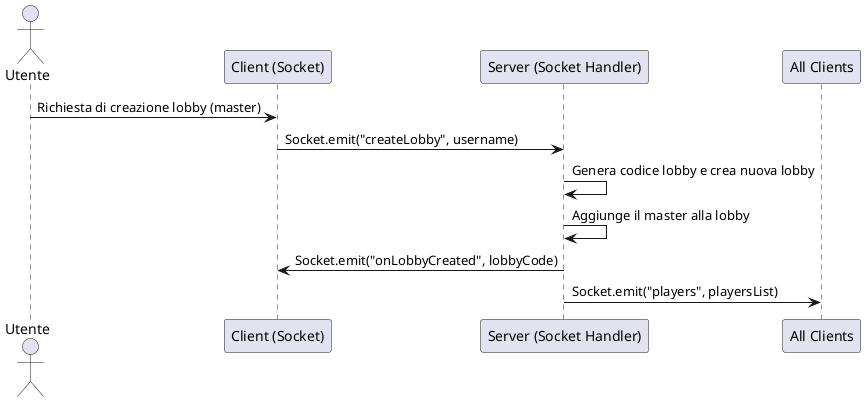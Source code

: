 @startuml CreateLobby
actor "Utente" as U
participant "Client (Socket)" as C
participant "Server (Socket Handler)" as S
participant "All Clients" as AC

U -> C : Richiesta di creazione lobby (master)
C -> S : Socket.emit("createLobby", username)
S -> S : Genera codice lobby e crea nuova lobby
S -> S : Aggiunge il master alla lobby
S -> C : Socket.emit("onLobbyCreated", lobbyCode)
S -> AC : Socket.emit("players", playersList)
@enduml